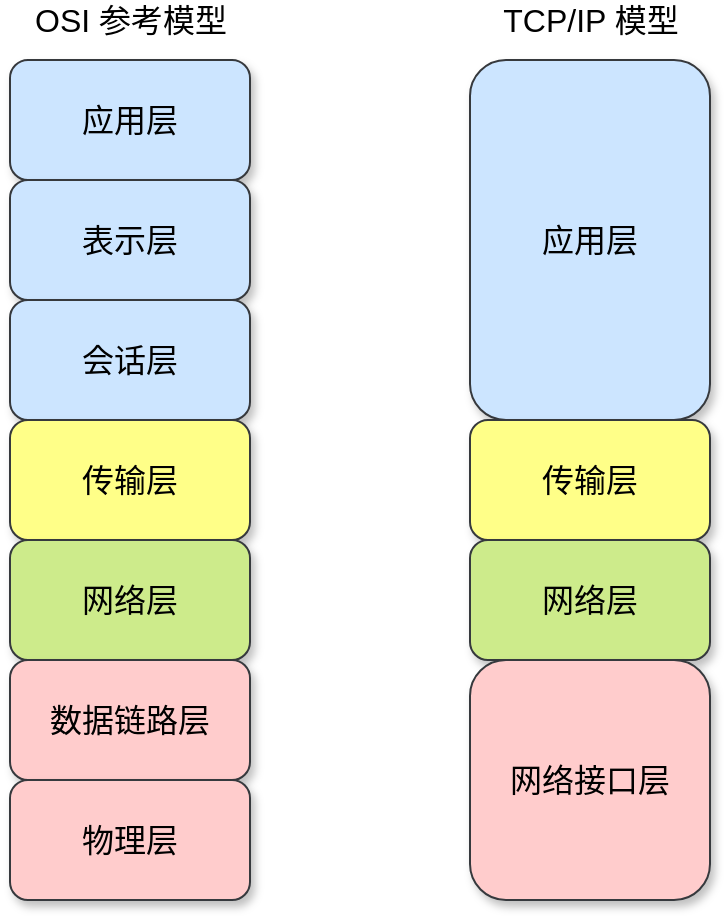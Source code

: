 <mxfile version="14.7.6" type="github">
  <diagram id="p67j5zwVyNwhPDwp9-ur" name="第 1 页">
    <mxGraphModel dx="734" dy="373" grid="1" gridSize="10" guides="1" tooltips="1" connect="1" arrows="1" fold="1" page="1" pageScale="1" pageWidth="1169" pageHeight="827" background="none" math="0" shadow="0">
      <root>
        <mxCell id="0" />
        <mxCell id="1" parent="0" />
        <mxCell id="00kuyijWGxaDaJSgfzJf-21" value="应用层" style="rounded=1;whiteSpace=wrap;html=1;shadow=1;glass=0;comic=0;sketch=0;fontSize=16;fillColor=#cce5ff;strokeColor=#36393d;" vertex="1" parent="1">
          <mxGeometry x="180" y="220" width="120" height="60" as="geometry" />
        </mxCell>
        <mxCell id="00kuyijWGxaDaJSgfzJf-22" value="表示层" style="rounded=1;whiteSpace=wrap;html=1;shadow=1;glass=0;comic=0;sketch=0;fontSize=16;fillColor=#cce5ff;strokeColor=#36393d;" vertex="1" parent="1">
          <mxGeometry x="180" y="280" width="120" height="60" as="geometry" />
        </mxCell>
        <mxCell id="00kuyijWGxaDaJSgfzJf-23" value="会话层" style="rounded=1;whiteSpace=wrap;html=1;shadow=1;glass=0;comic=0;sketch=0;fontSize=16;fillColor=#cce5ff;strokeColor=#36393d;" vertex="1" parent="1">
          <mxGeometry x="180" y="340" width="120" height="60" as="geometry" />
        </mxCell>
        <mxCell id="00kuyijWGxaDaJSgfzJf-24" value="传输层" style="rounded=1;whiteSpace=wrap;html=1;shadow=1;glass=0;comic=0;sketch=0;fontSize=16;fillColor=#ffff88;strokeColor=#36393d;" vertex="1" parent="1">
          <mxGeometry x="180" y="400" width="120" height="60" as="geometry" />
        </mxCell>
        <mxCell id="00kuyijWGxaDaJSgfzJf-25" value="网络层" style="rounded=1;whiteSpace=wrap;html=1;shadow=1;glass=0;comic=0;sketch=0;fontSize=16;fillColor=#cdeb8b;strokeColor=#36393d;" vertex="1" parent="1">
          <mxGeometry x="180" y="460" width="120" height="60" as="geometry" />
        </mxCell>
        <mxCell id="00kuyijWGxaDaJSgfzJf-26" value="数据链路层" style="rounded=1;whiteSpace=wrap;html=1;shadow=1;glass=0;comic=0;sketch=0;fontSize=16;fillColor=#ffcccc;strokeColor=#36393d;" vertex="1" parent="1">
          <mxGeometry x="180" y="520" width="120" height="60" as="geometry" />
        </mxCell>
        <mxCell id="00kuyijWGxaDaJSgfzJf-27" value="物理层" style="rounded=1;whiteSpace=wrap;html=1;shadow=1;glass=0;comic=0;sketch=0;fontSize=16;fillColor=#ffcccc;strokeColor=#36393d;" vertex="1" parent="1">
          <mxGeometry x="180" y="580" width="120" height="60" as="geometry" />
        </mxCell>
        <mxCell id="00kuyijWGxaDaJSgfzJf-28" value="OSI 参考模型" style="text;html=1;align=center;verticalAlign=middle;resizable=0;points=[];autosize=1;strokeColor=none;fontSize=16;" vertex="1" parent="1">
          <mxGeometry x="185" y="190" width="110" height="20" as="geometry" />
        </mxCell>
        <mxCell id="00kuyijWGxaDaJSgfzJf-29" value="应用层" style="rounded=1;whiteSpace=wrap;html=1;shadow=1;glass=0;comic=0;sketch=0;fontSize=16;fillColor=#cce5ff;strokeColor=#36393d;" vertex="1" parent="1">
          <mxGeometry x="410" y="220" width="120" height="180" as="geometry" />
        </mxCell>
        <mxCell id="00kuyijWGxaDaJSgfzJf-32" value="传输层" style="rounded=1;whiteSpace=wrap;html=1;shadow=1;glass=0;comic=0;sketch=0;fontSize=16;fillColor=#ffff88;strokeColor=#36393d;" vertex="1" parent="1">
          <mxGeometry x="410" y="400" width="120" height="60" as="geometry" />
        </mxCell>
        <mxCell id="00kuyijWGxaDaJSgfzJf-33" value="网络层" style="rounded=1;whiteSpace=wrap;html=1;shadow=1;glass=0;comic=0;sketch=0;fontSize=16;fillColor=#cdeb8b;strokeColor=#36393d;" vertex="1" parent="1">
          <mxGeometry x="410" y="460" width="120" height="60" as="geometry" />
        </mxCell>
        <mxCell id="00kuyijWGxaDaJSgfzJf-34" value="网络接口层" style="rounded=1;whiteSpace=wrap;html=1;shadow=1;glass=0;comic=0;sketch=0;fontSize=16;fillColor=#ffcccc;strokeColor=#36393d;" vertex="1" parent="1">
          <mxGeometry x="410" y="520" width="120" height="120" as="geometry" />
        </mxCell>
        <mxCell id="00kuyijWGxaDaJSgfzJf-36" value="TCP/IP 模型" style="text;html=1;align=center;verticalAlign=middle;resizable=0;points=[];autosize=1;strokeColor=none;fontSize=16;" vertex="1" parent="1">
          <mxGeometry x="420" y="190" width="100" height="20" as="geometry" />
        </mxCell>
      </root>
    </mxGraphModel>
  </diagram>
</mxfile>
